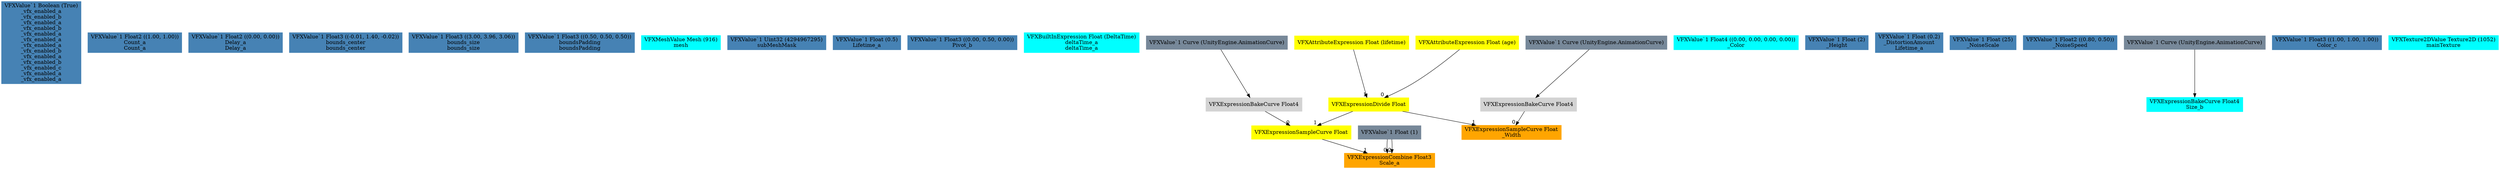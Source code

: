 digraph G {
node0 [shape="box" color="steelblue" style="filled" label="VFXValue`1 Boolean (True)
_vfx_enabled_a
_vfx_enabled_b
_vfx_enabled_a
_vfx_enabled_b
_vfx_enabled_a
_vfx_enabled_a
_vfx_enabled_a
_vfx_enabled_b
_vfx_enabled_a
_vfx_enabled_b
_vfx_enabled_c
_vfx_enabled_a
_vfx_enabled_a"]
node1 [shape="box" color="steelblue" style="filled" label="VFXValue`1 Float2 ((1.00, 1.00))
Count_a
Count_a"]
node2 [shape="box" color="steelblue" style="filled" label="VFXValue`1 Float2 ((0.00, 0.00))
Delay_a
Delay_a"]
node3 [shape="box" color="steelblue" style="filled" label="VFXValue`1 Float3 ((-0.01, 1.40, -0.02))
bounds_center
bounds_center"]
node4 [shape="box" color="steelblue" style="filled" label="VFXValue`1 Float3 ((3.00, 3.96, 3.06))
bounds_size
bounds_size"]
node5 [shape="box" color="steelblue" style="filled" label="VFXValue`1 Float3 ((0.50, 0.50, 0.50))
boundsPadding
boundsPadding"]
node6 [shape="box" color="cyan" style="filled" label="VFXMeshValue Mesh (916)
mesh"]
node7 [shape="box" color="steelblue" style="filled" label="VFXValue`1 Uint32 (4294967295)
subMeshMask"]
node8 [shape="box" color="steelblue" style="filled" label="VFXValue`1 Float (0.5)
Lifetime_a"]
node9 [shape="box" color="steelblue" style="filled" label="VFXValue`1 Float3 ((0.00, 0.50, 0.00))
Pivot_b"]
node10 [shape="box" color="cyan" style="filled" label="VFXBuiltInExpression Float (DeltaTime)
deltaTime_a
deltaTime_a"]
node11 [shape="box" color="orange" style="filled" label="VFXExpressionCombine Float3
Scale_a"]
node12 [shape="box" color="lightslategray" style="filled" label="VFXValue`1 Float (1)"]
node13 [shape="box" color="yellow" style="filled" label="VFXExpressionSampleCurve Float"]
node14 [shape="box" color="lightgray" style="filled" label="VFXExpressionBakeCurve Float4"]
node15 [shape="box" color="lightslategray" style="filled" label="VFXValue`1 Curve (UnityEngine.AnimationCurve)"]
node16 [shape="box" color="yellow" style="filled" label="VFXExpressionDivide Float"]
node17 [shape="box" color="yellow" style="filled" label="VFXAttributeExpression Float (age)"]
node18 [shape="box" color="yellow" style="filled" label="VFXAttributeExpression Float (lifetime)"]
node19 [shape="box" color="cyan" style="filled" label="VFXValue`1 Float4 ((0.00, 0.00, 0.00, 0.00))
_Color"]
node20 [shape="box" color="orange" style="filled" label="VFXExpressionSampleCurve Float
_Width"]
node21 [shape="box" color="lightgray" style="filled" label="VFXExpressionBakeCurve Float4"]
node22 [shape="box" color="lightslategray" style="filled" label="VFXValue`1 Curve (UnityEngine.AnimationCurve)"]
node23 [shape="box" color="steelblue" style="filled" label="VFXValue`1 Float (2)
_Height"]
node24 [shape="box" color="steelblue" style="filled" label="VFXValue`1 Float (0.2)
_DistortionAmount
Lifetime_a"]
node25 [shape="box" color="steelblue" style="filled" label="VFXValue`1 Float (25)
_NoiseScale"]
node26 [shape="box" color="steelblue" style="filled" label="VFXValue`1 Float2 ((0.80, 0.50))
_NoiseSpeed"]
node27 [shape="box" color="cyan" style="filled" label="VFXExpressionBakeCurve Float4
Size_b"]
node28 [shape="box" color="lightslategray" style="filled" label="VFXValue`1 Curve (UnityEngine.AnimationCurve)"]
node29 [shape="box" color="steelblue" style="filled" label="VFXValue`1 Float3 ((1.00, 1.00, 1.00))
Color_c"]
node30 [shape="box" color="cyan" style="filled" label="VFXTexture2DValue Texture2D (1052)
mainTexture"]
node12 -> node11 [headlabel="0"]
node13 -> node11 [headlabel="1"]
node12 -> node11 [headlabel="2"]
node14 -> node13 [headlabel="0"]
node16 -> node13 [headlabel="1"]
node15 -> node14 
node17 -> node16 [headlabel="0"]
node18 -> node16 [headlabel="1"]
node21 -> node20 [headlabel="0"]
node16 -> node20 [headlabel="1"]
node22 -> node21 
node28 -> node27 
}
